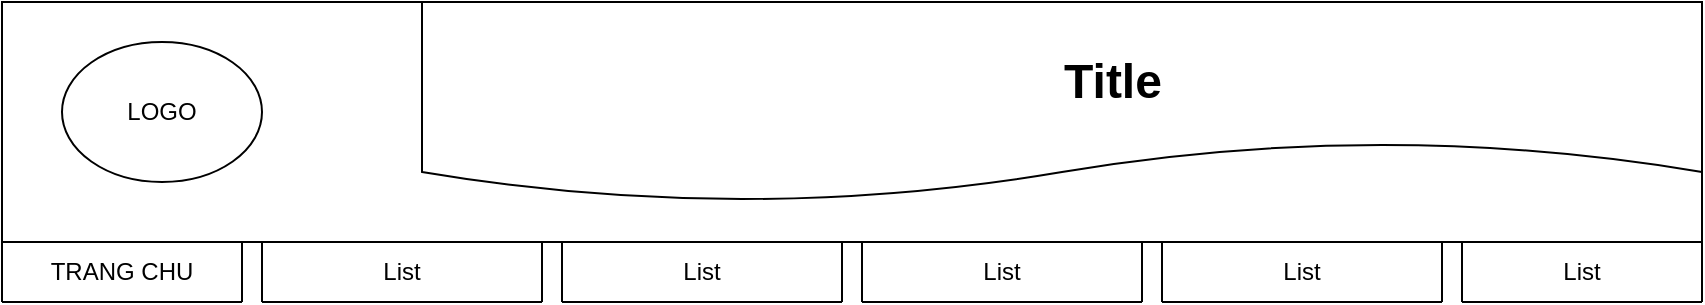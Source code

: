 <mxfile version="20.8.3" type="github">
  <diagram id="2-Dof6BoKKTPG0c6Oj4h" name="Page-1">
    <mxGraphModel dx="1004" dy="573" grid="1" gridSize="10" guides="1" tooltips="1" connect="1" arrows="1" fold="1" page="1" pageScale="1" pageWidth="850" pageHeight="1100" math="0" shadow="0">
      <root>
        <mxCell id="0" />
        <mxCell id="1" parent="0" />
        <mxCell id="flKryuwvKN5wU6XNaHcI-1" value="" style="rounded=0;whiteSpace=wrap;html=1;" vertex="1" parent="1">
          <mxGeometry width="850" height="120" as="geometry" />
        </mxCell>
        <mxCell id="flKryuwvKN5wU6XNaHcI-2" value="" style="shape=document;whiteSpace=wrap;html=1;boundedLbl=1;direction=west;rotation=-180;" vertex="1" parent="1">
          <mxGeometry x="210" width="640" height="100" as="geometry" />
        </mxCell>
        <mxCell id="flKryuwvKN5wU6XNaHcI-3" value="LOGO" style="ellipse;whiteSpace=wrap;html=1;align=center;" vertex="1" parent="1">
          <mxGeometry x="30" y="20" width="100" height="70" as="geometry" />
        </mxCell>
        <mxCell id="flKryuwvKN5wU6XNaHcI-21" value="TRANG CHU" style="swimlane;fontStyle=0;childLayout=stackLayout;horizontal=1;startSize=30;horizontalStack=0;resizeParent=1;resizeParentMax=0;resizeLast=0;collapsible=1;marginBottom=0;whiteSpace=wrap;html=1;" vertex="1" collapsed="1" parent="1">
          <mxGeometry y="120" width="120" height="30" as="geometry">
            <mxRectangle y="120" width="130" height="90" as="alternateBounds" />
          </mxGeometry>
        </mxCell>
        <mxCell id="flKryuwvKN5wU6XNaHcI-22" value="Item 1" style="text;strokeColor=none;fillColor=none;align=left;verticalAlign=middle;spacingLeft=4;spacingRight=4;overflow=hidden;points=[[0,0.5],[1,0.5]];portConstraint=eastwest;rotatable=0;whiteSpace=wrap;html=1;" vertex="1" parent="flKryuwvKN5wU6XNaHcI-21">
          <mxGeometry y="30" width="130" height="30" as="geometry" />
        </mxCell>
        <mxCell id="flKryuwvKN5wU6XNaHcI-23" value="Item 2" style="text;strokeColor=none;fillColor=none;align=left;verticalAlign=middle;spacingLeft=4;spacingRight=4;overflow=hidden;points=[[0,0.5],[1,0.5]];portConstraint=eastwest;rotatable=0;whiteSpace=wrap;html=1;" vertex="1" parent="flKryuwvKN5wU6XNaHcI-21">
          <mxGeometry y="60" width="130" height="30" as="geometry" />
        </mxCell>
        <mxCell id="flKryuwvKN5wU6XNaHcI-26" value="List" style="swimlane;fontStyle=0;childLayout=stackLayout;horizontal=1;startSize=30;horizontalStack=0;resizeParent=1;resizeParentMax=0;resizeLast=0;collapsible=1;marginBottom=0;whiteSpace=wrap;html=1;" vertex="1" collapsed="1" parent="1">
          <mxGeometry x="130" y="120" width="140" height="30" as="geometry">
            <mxRectangle x="130" y="120" width="140" height="120" as="alternateBounds" />
          </mxGeometry>
        </mxCell>
        <mxCell id="flKryuwvKN5wU6XNaHcI-27" value="Item 1" style="text;strokeColor=none;fillColor=none;align=left;verticalAlign=middle;spacingLeft=4;spacingRight=4;overflow=hidden;points=[[0,0.5],[1,0.5]];portConstraint=eastwest;rotatable=0;whiteSpace=wrap;html=1;" vertex="1" parent="flKryuwvKN5wU6XNaHcI-26">
          <mxGeometry y="30" width="140" height="30" as="geometry" />
        </mxCell>
        <mxCell id="flKryuwvKN5wU6XNaHcI-28" value="Item 2" style="text;strokeColor=none;fillColor=none;align=left;verticalAlign=middle;spacingLeft=4;spacingRight=4;overflow=hidden;points=[[0,0.5],[1,0.5]];portConstraint=eastwest;rotatable=0;whiteSpace=wrap;html=1;" vertex="1" parent="flKryuwvKN5wU6XNaHcI-26">
          <mxGeometry y="60" width="140" height="30" as="geometry" />
        </mxCell>
        <mxCell id="flKryuwvKN5wU6XNaHcI-29" value="Item 3" style="text;strokeColor=none;fillColor=none;align=left;verticalAlign=middle;spacingLeft=4;spacingRight=4;overflow=hidden;points=[[0,0.5],[1,0.5]];portConstraint=eastwest;rotatable=0;whiteSpace=wrap;html=1;" vertex="1" parent="flKryuwvKN5wU6XNaHcI-26">
          <mxGeometry y="90" width="140" height="30" as="geometry" />
        </mxCell>
        <mxCell id="flKryuwvKN5wU6XNaHcI-30" value="List" style="swimlane;fontStyle=0;childLayout=stackLayout;horizontal=1;startSize=30;horizontalStack=0;resizeParent=1;resizeParentMax=0;resizeLast=0;collapsible=1;marginBottom=0;whiteSpace=wrap;html=1;" vertex="1" collapsed="1" parent="1">
          <mxGeometry x="280" y="120" width="140" height="30" as="geometry">
            <mxRectangle x="280" y="120" width="140" height="120" as="alternateBounds" />
          </mxGeometry>
        </mxCell>
        <mxCell id="flKryuwvKN5wU6XNaHcI-31" value="Item 1" style="text;strokeColor=none;fillColor=none;align=left;verticalAlign=middle;spacingLeft=4;spacingRight=4;overflow=hidden;points=[[0,0.5],[1,0.5]];portConstraint=eastwest;rotatable=0;whiteSpace=wrap;html=1;" vertex="1" parent="flKryuwvKN5wU6XNaHcI-30">
          <mxGeometry y="30" width="140" height="30" as="geometry" />
        </mxCell>
        <mxCell id="flKryuwvKN5wU6XNaHcI-32" value="Item 2" style="text;strokeColor=none;fillColor=none;align=left;verticalAlign=middle;spacingLeft=4;spacingRight=4;overflow=hidden;points=[[0,0.5],[1,0.5]];portConstraint=eastwest;rotatable=0;whiteSpace=wrap;html=1;" vertex="1" parent="flKryuwvKN5wU6XNaHcI-30">
          <mxGeometry y="60" width="140" height="30" as="geometry" />
        </mxCell>
        <mxCell id="flKryuwvKN5wU6XNaHcI-33" value="Item 3" style="text;strokeColor=none;fillColor=none;align=left;verticalAlign=middle;spacingLeft=4;spacingRight=4;overflow=hidden;points=[[0,0.5],[1,0.5]];portConstraint=eastwest;rotatable=0;whiteSpace=wrap;html=1;" vertex="1" parent="flKryuwvKN5wU6XNaHcI-30">
          <mxGeometry y="90" width="140" height="30" as="geometry" />
        </mxCell>
        <mxCell id="flKryuwvKN5wU6XNaHcI-34" value="List" style="swimlane;fontStyle=0;childLayout=stackLayout;horizontal=1;startSize=30;horizontalStack=0;resizeParent=1;resizeParentMax=0;resizeLast=0;collapsible=1;marginBottom=0;whiteSpace=wrap;html=1;" vertex="1" collapsed="1" parent="1">
          <mxGeometry x="430" y="120" width="140" height="30" as="geometry">
            <mxRectangle x="430" y="120" width="140" height="120" as="alternateBounds" />
          </mxGeometry>
        </mxCell>
        <mxCell id="flKryuwvKN5wU6XNaHcI-35" value="Item 1" style="text;strokeColor=none;fillColor=none;align=left;verticalAlign=middle;spacingLeft=4;spacingRight=4;overflow=hidden;points=[[0,0.5],[1,0.5]];portConstraint=eastwest;rotatable=0;whiteSpace=wrap;html=1;" vertex="1" parent="flKryuwvKN5wU6XNaHcI-34">
          <mxGeometry y="30" width="140" height="30" as="geometry" />
        </mxCell>
        <mxCell id="flKryuwvKN5wU6XNaHcI-36" value="Item 2" style="text;strokeColor=none;fillColor=none;align=left;verticalAlign=middle;spacingLeft=4;spacingRight=4;overflow=hidden;points=[[0,0.5],[1,0.5]];portConstraint=eastwest;rotatable=0;whiteSpace=wrap;html=1;" vertex="1" parent="flKryuwvKN5wU6XNaHcI-34">
          <mxGeometry y="60" width="140" height="30" as="geometry" />
        </mxCell>
        <mxCell id="flKryuwvKN5wU6XNaHcI-37" value="Item 3" style="text;strokeColor=none;fillColor=none;align=left;verticalAlign=middle;spacingLeft=4;spacingRight=4;overflow=hidden;points=[[0,0.5],[1,0.5]];portConstraint=eastwest;rotatable=0;whiteSpace=wrap;html=1;" vertex="1" parent="flKryuwvKN5wU6XNaHcI-34">
          <mxGeometry y="90" width="140" height="30" as="geometry" />
        </mxCell>
        <mxCell id="flKryuwvKN5wU6XNaHcI-39" value="List" style="swimlane;fontStyle=0;childLayout=stackLayout;horizontal=1;startSize=30;horizontalStack=0;resizeParent=1;resizeParentMax=0;resizeLast=0;collapsible=1;marginBottom=0;whiteSpace=wrap;html=1;" vertex="1" collapsed="1" parent="1">
          <mxGeometry x="580" y="120" width="140" height="30" as="geometry">
            <mxRectangle x="580" y="120" width="140" height="120" as="alternateBounds" />
          </mxGeometry>
        </mxCell>
        <mxCell id="flKryuwvKN5wU6XNaHcI-40" value="Item 1" style="text;strokeColor=none;fillColor=none;align=left;verticalAlign=middle;spacingLeft=4;spacingRight=4;overflow=hidden;points=[[0,0.5],[1,0.5]];portConstraint=eastwest;rotatable=0;whiteSpace=wrap;html=1;" vertex="1" parent="flKryuwvKN5wU6XNaHcI-39">
          <mxGeometry y="30" width="140" height="30" as="geometry" />
        </mxCell>
        <mxCell id="flKryuwvKN5wU6XNaHcI-41" value="Item 2" style="text;strokeColor=none;fillColor=none;align=left;verticalAlign=middle;spacingLeft=4;spacingRight=4;overflow=hidden;points=[[0,0.5],[1,0.5]];portConstraint=eastwest;rotatable=0;whiteSpace=wrap;html=1;" vertex="1" parent="flKryuwvKN5wU6XNaHcI-39">
          <mxGeometry y="60" width="140" height="30" as="geometry" />
        </mxCell>
        <mxCell id="flKryuwvKN5wU6XNaHcI-42" value="Item 3" style="text;strokeColor=none;fillColor=none;align=left;verticalAlign=middle;spacingLeft=4;spacingRight=4;overflow=hidden;points=[[0,0.5],[1,0.5]];portConstraint=eastwest;rotatable=0;whiteSpace=wrap;html=1;" vertex="1" parent="flKryuwvKN5wU6XNaHcI-39">
          <mxGeometry y="90" width="140" height="30" as="geometry" />
        </mxCell>
        <mxCell id="flKryuwvKN5wU6XNaHcI-43" value="List" style="swimlane;fontStyle=0;childLayout=stackLayout;horizontal=1;startSize=30;horizontalStack=0;resizeParent=1;resizeParentMax=0;resizeLast=0;collapsible=1;marginBottom=0;whiteSpace=wrap;html=1;" vertex="1" collapsed="1" parent="1">
          <mxGeometry x="730" y="120" width="120" height="30" as="geometry">
            <mxRectangle x="730" y="120" width="120" height="120" as="alternateBounds" />
          </mxGeometry>
        </mxCell>
        <mxCell id="flKryuwvKN5wU6XNaHcI-44" value="Item 1" style="text;strokeColor=none;fillColor=none;align=left;verticalAlign=middle;spacingLeft=4;spacingRight=4;overflow=hidden;points=[[0,0.5],[1,0.5]];portConstraint=eastwest;rotatable=0;whiteSpace=wrap;html=1;" vertex="1" parent="flKryuwvKN5wU6XNaHcI-43">
          <mxGeometry y="30" width="120" height="30" as="geometry" />
        </mxCell>
        <mxCell id="flKryuwvKN5wU6XNaHcI-45" value="Item 2" style="text;strokeColor=none;fillColor=none;align=left;verticalAlign=middle;spacingLeft=4;spacingRight=4;overflow=hidden;points=[[0,0.5],[1,0.5]];portConstraint=eastwest;rotatable=0;whiteSpace=wrap;html=1;" vertex="1" parent="flKryuwvKN5wU6XNaHcI-43">
          <mxGeometry y="60" width="120" height="30" as="geometry" />
        </mxCell>
        <mxCell id="flKryuwvKN5wU6XNaHcI-46" value="Item 3" style="text;strokeColor=none;fillColor=none;align=left;verticalAlign=middle;spacingLeft=4;spacingRight=4;overflow=hidden;points=[[0,0.5],[1,0.5]];portConstraint=eastwest;rotatable=0;whiteSpace=wrap;html=1;" vertex="1" parent="flKryuwvKN5wU6XNaHcI-43">
          <mxGeometry y="90" width="120" height="30" as="geometry" />
        </mxCell>
        <mxCell id="flKryuwvKN5wU6XNaHcI-51" value="Title" style="text;strokeColor=none;fillColor=none;html=1;fontSize=24;fontStyle=1;verticalAlign=middle;align=center;" vertex="1" parent="1">
          <mxGeometry x="360" y="20" width="390" height="40" as="geometry" />
        </mxCell>
      </root>
    </mxGraphModel>
  </diagram>
</mxfile>
